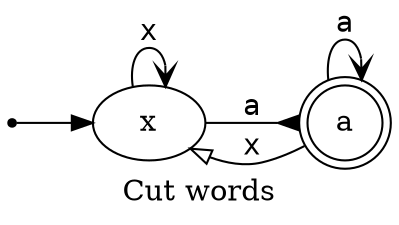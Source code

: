 digraph G {
  rankdir=LR;
  node  [shape=ellipse];
  edge [fontname=Courier];

  start [shape=point, label=""];
  a [shape=doublecircle];

  start->x;
  x->x [label="x",arrowhead=vee];
  x->a [label="a",arrowhead=inv];

  a->x [label="x",arrowhead=onormal];
  a->a [label="a",arrowhead=vee];

  label="Cut words";
}
